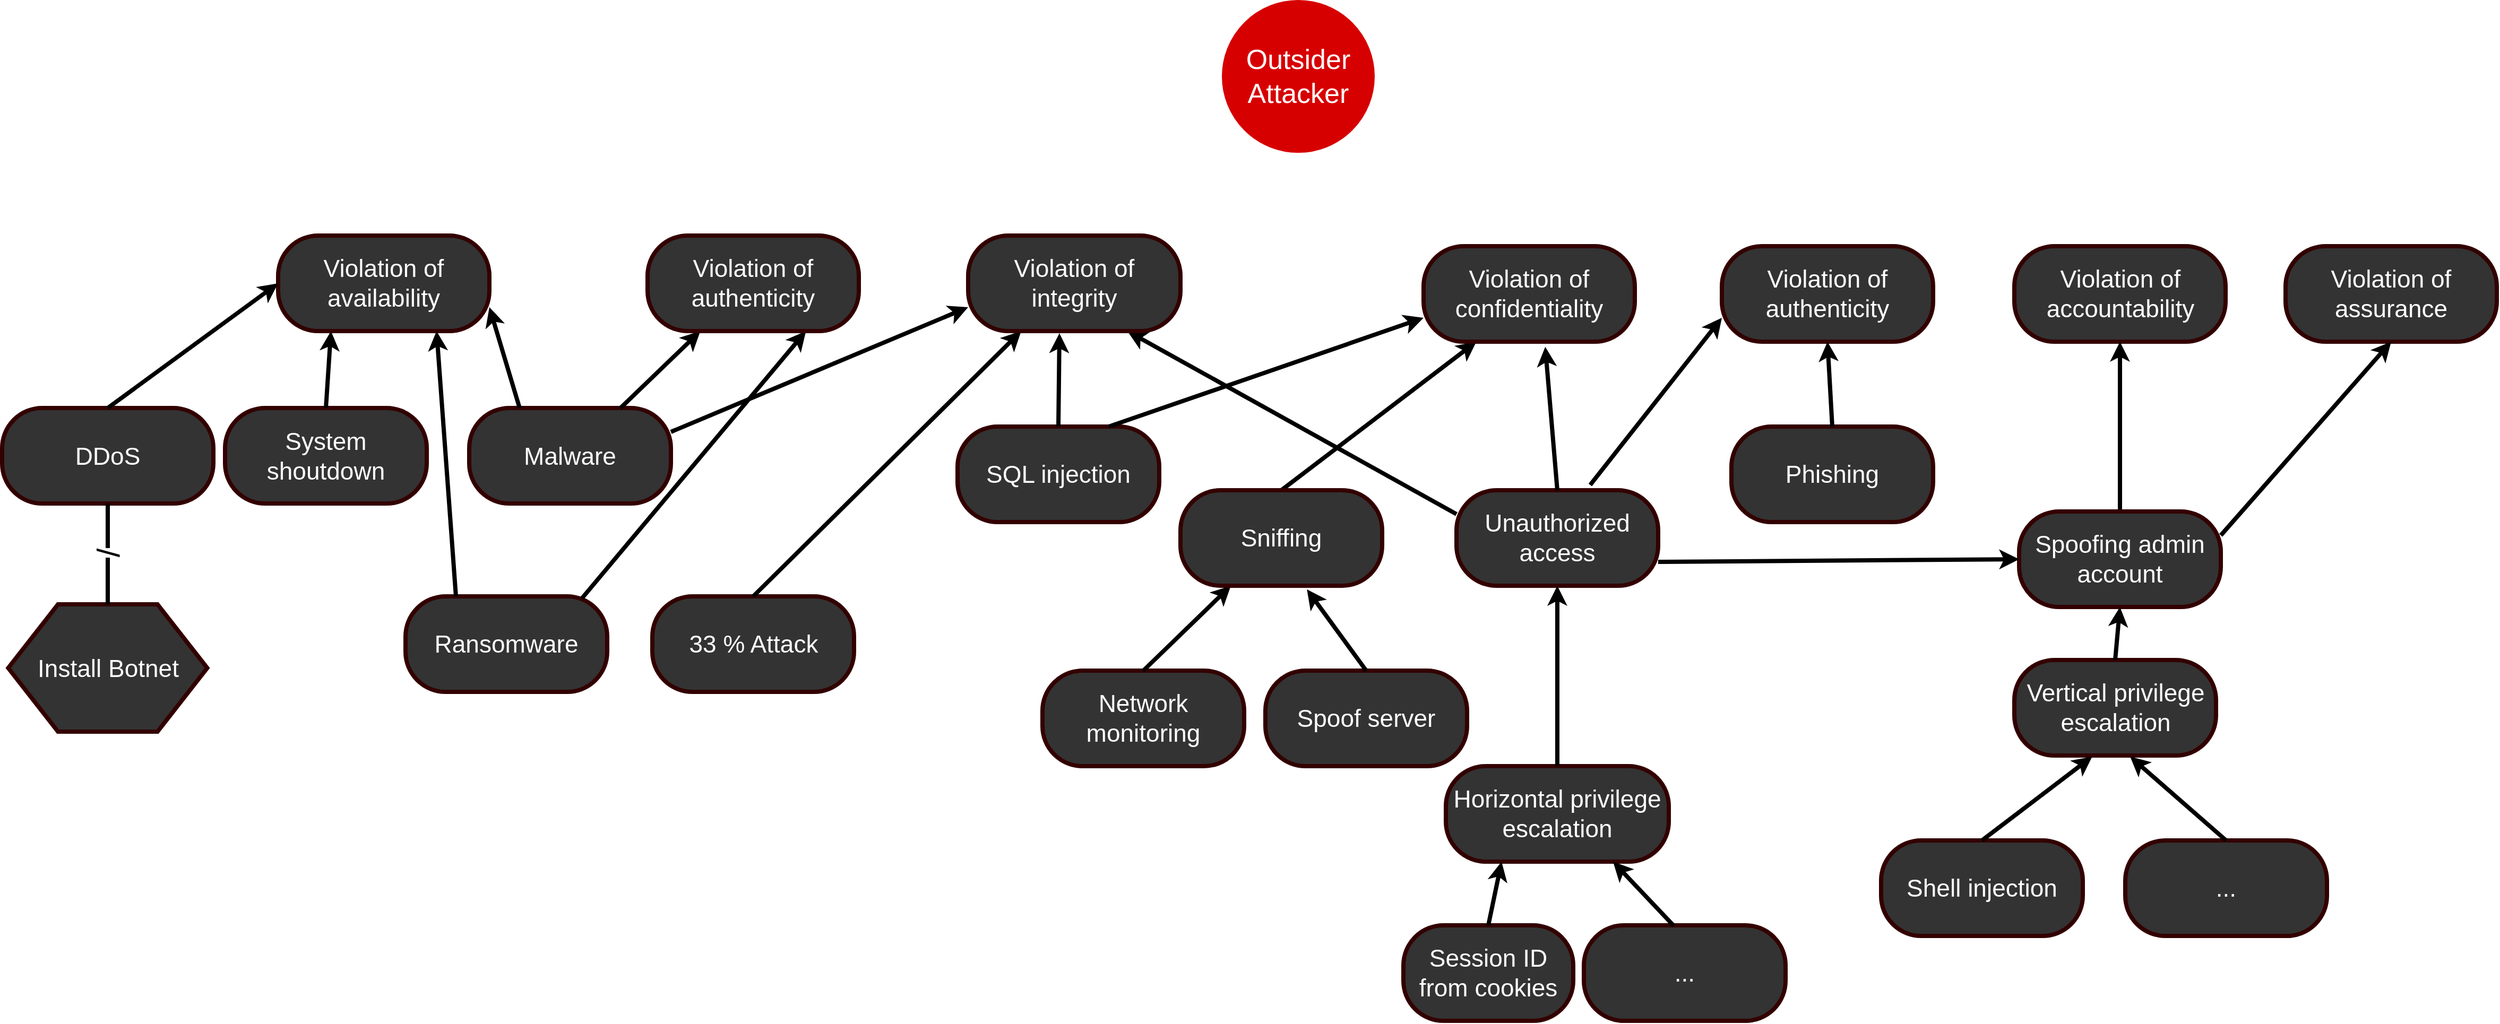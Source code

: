 <mxfile version="13.6.6" type="github">
  <diagram id="WXekA-x_xKKdpQk5buRY" name="Page-1">
    <mxGraphModel dx="3324" dy="1524" grid="1" gridSize="10" guides="1" tooltips="1" connect="1" arrows="1" fold="1" page="1" pageScale="1" pageWidth="827" pageHeight="1169" math="0" shadow="0">
      <root>
        <mxCell id="0" />
        <mxCell id="1" parent="0" />
        <mxCell id="DlGRc79BEeTdwHk6CGf6-8" value="&lt;font color=&quot;#ffffff&quot; style=&quot;font-size: 26px&quot;&gt;Outsider&lt;br&gt;Attacker&lt;br&gt;&lt;/font&gt;" style="ellipse;whiteSpace=wrap;html=1;aspect=fixed;strokeColor=#D70000;strokeWidth=4;fillColor=#D70000;gradientColor=none;" parent="1" vertex="1">
          <mxGeometry x="1171" y="150" width="140" height="140" as="geometry" />
        </mxCell>
        <mxCell id="DlGRc79BEeTdwHk6CGf6-10" value="&lt;font color=&quot;#ffffff&quot; style=&quot;font-size: 23px&quot;&gt;Violation of authenticity&lt;/font&gt;" style="rounded=1;whiteSpace=wrap;html=1;strokeColor=#330000;strokeWidth=4;fillColor=#333333;gradientColor=none;arcSize=42;" parent="1" vertex="1">
          <mxGeometry x="1640" y="380" width="199" height="90" as="geometry" />
        </mxCell>
        <mxCell id="IPLna0VPxRFClqa3Hea1-15" value="&lt;font color=&quot;#ffffff&quot; style=&quot;font-size: 23px&quot;&gt;Violation of accountability&lt;/font&gt;" style="rounded=1;whiteSpace=wrap;html=1;strokeColor=#330000;strokeWidth=4;fillColor=#333333;gradientColor=none;arcSize=42;" parent="1" vertex="1">
          <mxGeometry x="1915.5" y="380" width="199" height="90" as="geometry" />
        </mxCell>
        <mxCell id="sIusyyENx9pRCZR37-qB-7" style="edgeStyle=orthogonalEdgeStyle;jumpStyle=none;orthogonalLoop=1;jettySize=auto;html=1;entryX=0.5;entryY=1;entryDx=0;entryDy=0;endArrow=classicThin;endFill=0;strokeColor=none;strokeWidth=4;fontColor=#FFD966;curved=1;" parent="1" source="sIusyyENx9pRCZR37-qB-3" edge="1">
          <mxGeometry relative="1" as="geometry">
            <mxPoint x="499.5" y="480" as="targetPoint" />
          </mxGeometry>
        </mxCell>
        <mxCell id="sIusyyENx9pRCZR37-qB-3" value="&lt;font color=&quot;#ffffff&quot;&gt;&lt;span style=&quot;font-size: 23px&quot;&gt;System shoutdown&lt;/span&gt;&lt;/font&gt;" style="rounded=1;whiteSpace=wrap;html=1;strokeColor=#330000;strokeWidth=4;fillColor=#333333;gradientColor=none;arcSize=42;" parent="1" vertex="1">
          <mxGeometry x="230" y="532.5" width="190" height="90" as="geometry" />
        </mxCell>
        <mxCell id="sIusyyENx9pRCZR37-qB-11" value="" style="endArrow=classic;html=1;strokeColor=#000000;strokeWidth=4;fontColor=#FFD966;entryX=0.25;entryY=1;entryDx=0;entryDy=0;exitX=0.5;exitY=0;exitDx=0;exitDy=0;" parent="1" source="sIusyyENx9pRCZR37-qB-3" target="4Xz1LAIFI9X7awPdNAwh-1" edge="1">
          <mxGeometry width="50" height="50" relative="1" as="geometry">
            <mxPoint x="385" y="640" as="sourcePoint" />
            <mxPoint x="511.838" y="479.55" as="targetPoint" />
          </mxGeometry>
        </mxCell>
        <mxCell id="sIusyyENx9pRCZR37-qB-17" value="&lt;font color=&quot;#ffffff&quot;&gt;&lt;span style=&quot;font-size: 23px&quot;&gt;Unauthorized access&lt;/span&gt;&lt;/font&gt;" style="rounded=1;whiteSpace=wrap;html=1;strokeColor=#330000;strokeWidth=4;fillColor=#333333;gradientColor=none;arcSize=42;" parent="1" vertex="1">
          <mxGeometry x="1390" y="610" width="190" height="90" as="geometry" />
        </mxCell>
        <mxCell id="sIusyyENx9pRCZR37-qB-18" value="&lt;font color=&quot;#ffffff&quot;&gt;&lt;span style=&quot;font-size: 23px&quot;&gt;Network monitoring&lt;/span&gt;&lt;/font&gt;" style="rounded=1;whiteSpace=wrap;html=1;strokeColor=#330000;strokeWidth=4;fillColor=#333333;gradientColor=none;arcSize=42;" parent="1" vertex="1">
          <mxGeometry x="1000" y="780" width="190" height="90" as="geometry" />
        </mxCell>
        <mxCell id="sIusyyENx9pRCZR37-qB-19" value="&lt;font color=&quot;#ffffff&quot;&gt;&lt;span style=&quot;font-size: 23px&quot;&gt;Spoof server&lt;/span&gt;&lt;/font&gt;" style="rounded=1;whiteSpace=wrap;html=1;strokeColor=#330000;strokeWidth=4;fillColor=#333333;gradientColor=none;arcSize=42;" parent="1" vertex="1">
          <mxGeometry x="1210" y="780" width="190" height="90" as="geometry" />
        </mxCell>
        <mxCell id="sIusyyENx9pRCZR37-qB-20" value="" style="endArrow=classic;html=1;strokeColor=#000000;strokeWidth=4;fontColor=#FFD966;entryX=0.25;entryY=1;entryDx=0;entryDy=0;exitX=0.5;exitY=0;exitDx=0;exitDy=0;" parent="1" source="sIusyyENx9pRCZR37-qB-16" target="DlGRc79BEeTdwHk6CGf6-33" edge="1">
          <mxGeometry width="50" height="50" relative="1" as="geometry">
            <mxPoint x="929.5" y="509" as="sourcePoint" />
            <mxPoint x="819.06" y="420.99" as="targetPoint" />
          </mxGeometry>
        </mxCell>
        <mxCell id="sIusyyENx9pRCZR37-qB-21" value="" style="endArrow=classic;html=1;strokeColor=#000000;strokeWidth=4;fontColor=#FFD966;entryX=0.75;entryY=1;entryDx=0;entryDy=0;exitX=0;exitY=0.25;exitDx=0;exitDy=0;" parent="1" source="sIusyyENx9pRCZR37-qB-17" target="DlGRc79BEeTdwHk6CGf6-53" edge="1">
          <mxGeometry width="50" height="50" relative="1" as="geometry">
            <mxPoint x="1305" y="610" as="sourcePoint" />
            <mxPoint x="1369.75" y="500" as="targetPoint" />
          </mxGeometry>
        </mxCell>
        <mxCell id="sIusyyENx9pRCZR37-qB-24" value="" style="endArrow=classic;html=1;strokeColor=#000000;strokeWidth=4;fontColor=#FFD966;exitX=0.5;exitY=0;exitDx=0;exitDy=0;entryX=0.25;entryY=1;entryDx=0;entryDy=0;" parent="1" source="sIusyyENx9pRCZR37-qB-18" target="sIusyyENx9pRCZR37-qB-16" edge="1">
          <mxGeometry width="50" height="50" relative="1" as="geometry">
            <mxPoint x="1262.5" y="830" as="sourcePoint" />
            <mxPoint x="1381" y="740" as="targetPoint" />
          </mxGeometry>
        </mxCell>
        <mxCell id="sIusyyENx9pRCZR37-qB-25" value="" style="endArrow=classic;html=1;strokeColor=#000000;strokeWidth=4;fontColor=#FFD966;entryX=0.627;entryY=1.038;entryDx=0;entryDy=0;entryPerimeter=0;exitX=0.5;exitY=0;exitDx=0;exitDy=0;" parent="1" source="sIusyyENx9pRCZR37-qB-19" target="sIusyyENx9pRCZR37-qB-16" edge="1">
          <mxGeometry width="50" height="50" relative="1" as="geometry">
            <mxPoint x="1436" y="840" as="sourcePoint" />
            <mxPoint x="1380.01" y="754.86" as="targetPoint" />
          </mxGeometry>
        </mxCell>
        <mxCell id="sIusyyENx9pRCZR37-qB-28" value="&lt;font color=&quot;#ffffff&quot;&gt;&lt;span style=&quot;font-size: 23px&quot;&gt;Horizontal privilege escalation&lt;/span&gt;&lt;/font&gt;" style="rounded=1;whiteSpace=wrap;html=1;strokeColor=#330000;strokeWidth=4;fillColor=#333333;gradientColor=none;arcSize=42;" parent="1" vertex="1">
          <mxGeometry x="1380" y="870" width="210" height="90" as="geometry" />
        </mxCell>
        <mxCell id="sIusyyENx9pRCZR37-qB-29" value="" style="endArrow=classic;html=1;strokeColor=#000000;strokeWidth=4;fontColor=#FFD966;entryX=0.5;entryY=1;entryDx=0;entryDy=0;exitX=0.5;exitY=0;exitDx=0;exitDy=0;" parent="1" source="sIusyyENx9pRCZR37-qB-28" target="sIusyyENx9pRCZR37-qB-17" edge="1">
          <mxGeometry width="50" height="50" relative="1" as="geometry">
            <mxPoint x="1336" y="900" as="sourcePoint" />
            <mxPoint x="1260.13" y="803.42" as="targetPoint" />
          </mxGeometry>
        </mxCell>
        <mxCell id="sIusyyENx9pRCZR37-qB-30" value="&lt;font color=&quot;#ffffff&quot;&gt;&lt;span style=&quot;font-size: 23px&quot;&gt;Session ID from cookies&lt;/span&gt;&lt;/font&gt;" style="rounded=1;whiteSpace=wrap;html=1;strokeColor=#330000;strokeWidth=4;fillColor=#333333;gradientColor=none;arcSize=42;" parent="1" vertex="1">
          <mxGeometry x="1340" y="1020" width="160" height="90" as="geometry" />
        </mxCell>
        <mxCell id="sIusyyENx9pRCZR37-qB-32" value="" style="endArrow=classic;html=1;strokeColor=#000000;strokeWidth=4;fontColor=#FFD966;entryX=0.25;entryY=1;entryDx=0;entryDy=0;exitX=0.5;exitY=0;exitDx=0;exitDy=0;" parent="1" source="sIusyyENx9pRCZR37-qB-30" target="sIusyyENx9pRCZR37-qB-28" edge="1">
          <mxGeometry width="50" height="50" relative="1" as="geometry">
            <mxPoint x="1666" y="900" as="sourcePoint" />
            <mxPoint x="1576" y="810" as="targetPoint" />
          </mxGeometry>
        </mxCell>
        <mxCell id="sIusyyENx9pRCZR37-qB-33" value="&lt;font color=&quot;#ffffff&quot;&gt;&lt;span style=&quot;font-size: 23px&quot;&gt;...&lt;/span&gt;&lt;/font&gt;" style="rounded=1;whiteSpace=wrap;html=1;strokeColor=#330000;strokeWidth=4;fillColor=#333333;gradientColor=none;arcSize=42;" parent="1" vertex="1">
          <mxGeometry x="1510" y="1020" width="190" height="90" as="geometry" />
        </mxCell>
        <mxCell id="sIusyyENx9pRCZR37-qB-34" value="" style="endArrow=classic;html=1;strokeColor=#000000;strokeWidth=4;fontColor=#FFD966;entryX=0.75;entryY=1;entryDx=0;entryDy=0;exitX=0.446;exitY=0.006;exitDx=0;exitDy=0;exitPerimeter=0;" parent="1" source="sIusyyENx9pRCZR37-qB-33" target="sIusyyENx9pRCZR37-qB-28" edge="1">
          <mxGeometry width="50" height="50" relative="1" as="geometry">
            <mxPoint x="1570" y="1090" as="sourcePoint" />
            <mxPoint x="1666" y="990" as="targetPoint" />
          </mxGeometry>
        </mxCell>
        <mxCell id="aXA-L5Cqe3Xg6ogkvFO5-1" value="&lt;font color=&quot;#ffffff&quot; style=&quot;font-size: 23px&quot;&gt;Violation of assurance&lt;/font&gt;" style="rounded=1;whiteSpace=wrap;html=1;strokeColor=#330000;strokeWidth=4;fillColor=#333333;gradientColor=none;arcSize=42;" parent="1" vertex="1">
          <mxGeometry x="2171" y="380" width="199" height="90" as="geometry" />
        </mxCell>
        <mxCell id="aXA-L5Cqe3Xg6ogkvFO5-3" value="" style="endArrow=classic;html=1;strokeColor=#000000;strokeWidth=4;fontColor=#FFD966;entryX=0;entryY=0.75;entryDx=0;entryDy=0;exitX=0.663;exitY=-0.056;exitDx=0;exitDy=0;exitPerimeter=0;" parent="1" source="sIusyyENx9pRCZR37-qB-17" target="DlGRc79BEeTdwHk6CGf6-10" edge="1">
          <mxGeometry width="50" height="50" relative="1" as="geometry">
            <mxPoint x="1727.5" y="600" as="sourcePoint" />
            <mxPoint x="1434.624" y="504.86" as="targetPoint" />
          </mxGeometry>
        </mxCell>
        <mxCell id="aXA-L5Cqe3Xg6ogkvFO5-4" value="" style="endArrow=classic;html=1;strokeColor=#000000;strokeWidth=4;fontColor=#FFD966;entryX=0.5;entryY=1;entryDx=0;entryDy=0;exitX=0.5;exitY=0;exitDx=0;exitDy=0;" parent="1" source="aXA-L5Cqe3Xg6ogkvFO5-6" target="IPLna0VPxRFClqa3Hea1-15" edge="1">
          <mxGeometry width="50" height="50" relative="1" as="geometry">
            <mxPoint x="1870" y="600" as="sourcePoint" />
            <mxPoint x="1979.5" y="520" as="targetPoint" />
          </mxGeometry>
        </mxCell>
        <mxCell id="aXA-L5Cqe3Xg6ogkvFO5-5" value="" style="endArrow=classic;html=1;strokeColor=#000000;strokeWidth=4;fontColor=#FFD966;entryX=0.5;entryY=1;entryDx=0;entryDy=0;exitX=1;exitY=0.25;exitDx=0;exitDy=0;" parent="1" source="aXA-L5Cqe3Xg6ogkvFO5-6" target="aXA-L5Cqe3Xg6ogkvFO5-1" edge="1">
          <mxGeometry width="50" height="50" relative="1" as="geometry">
            <mxPoint x="2320" y="680" as="sourcePoint" />
            <mxPoint x="2386" y="640" as="targetPoint" />
          </mxGeometry>
        </mxCell>
        <mxCell id="aXA-L5Cqe3Xg6ogkvFO5-6" value="&lt;font color=&quot;#ffffff&quot;&gt;&lt;span style=&quot;font-size: 23px&quot;&gt;Spoofing admin account&lt;br&gt;&lt;/span&gt;&lt;/font&gt;" style="rounded=1;whiteSpace=wrap;html=1;strokeColor=#330000;strokeWidth=4;fillColor=#333333;gradientColor=none;arcSize=42;" parent="1" vertex="1">
          <mxGeometry x="1920" y="630" width="190" height="90" as="geometry" />
        </mxCell>
        <mxCell id="aXA-L5Cqe3Xg6ogkvFO5-7" value="" style="endArrow=classic;html=1;strokeColor=#000000;strokeWidth=4;fontColor=#FFD966;exitX=1;exitY=0.75;exitDx=0;exitDy=0;entryX=0;entryY=0.5;entryDx=0;entryDy=0;" parent="1" source="sIusyyENx9pRCZR37-qB-17" target="aXA-L5Cqe3Xg6ogkvFO5-6" edge="1">
          <mxGeometry width="50" height="50" relative="1" as="geometry">
            <mxPoint x="1940" y="720" as="sourcePoint" />
            <mxPoint x="2240" y="820" as="targetPoint" />
          </mxGeometry>
        </mxCell>
        <mxCell id="4Xz1LAIFI9X7awPdNAwh-1" value="&lt;font color=&quot;#ffffff&quot; style=&quot;font-size: 23px&quot;&gt;Violation of availability&lt;/font&gt;" style="rounded=1;whiteSpace=wrap;html=1;strokeColor=#330000;strokeWidth=4;fillColor=#333333;gradientColor=none;arcSize=42;" parent="1" vertex="1">
          <mxGeometry x="280" y="370" width="199" height="90" as="geometry" />
        </mxCell>
        <mxCell id="4Xz1LAIFI9X7awPdNAwh-2" value="&lt;font color=&quot;#ffffff&quot; style=&quot;font-size: 23px&quot;&gt;DDoS&lt;/font&gt;" style="rounded=1;whiteSpace=wrap;html=1;strokeColor=#330000;strokeWidth=4;fillColor=#333333;gradientColor=none;arcSize=42;" parent="1" vertex="1">
          <mxGeometry x="20" y="532.5" width="199" height="90" as="geometry" />
        </mxCell>
        <mxCell id="4Xz1LAIFI9X7awPdNAwh-3" value="" style="endArrow=classic;html=1;strokeColor=#000000;strokeWidth=4;fontColor=#FFD966;exitX=0.5;exitY=0;exitDx=0;exitDy=0;entryX=0;entryY=0.5;entryDx=0;entryDy=0;" parent="1" source="4Xz1LAIFI9X7awPdNAwh-2" target="4Xz1LAIFI9X7awPdNAwh-1" edge="1">
          <mxGeometry width="50" height="50" relative="1" as="geometry">
            <mxPoint x="-260" y="650" as="sourcePoint" />
            <mxPoint x="70" y="490" as="targetPoint" />
          </mxGeometry>
        </mxCell>
        <mxCell id="4Xz1LAIFI9X7awPdNAwh-4" value="&lt;font style=&quot;font-size: 23px&quot;&gt;Install Botnet&lt;/font&gt;" style="shape=hexagon;perimeter=hexagonPerimeter2;whiteSpace=wrap;html=1;fillColor=#333333;fontColor=#FFFFFF;rounded=0;strokeWidth=4;strokeColor=#330000;" parent="1" vertex="1">
          <mxGeometry x="25.75" y="717.5" width="187.5" height="120" as="geometry" />
        </mxCell>
        <mxCell id="4Xz1LAIFI9X7awPdNAwh-5" value="/" style="endArrow=none;html=1;fontColor=#000000;exitX=0.5;exitY=0;exitDx=0;exitDy=0;entryX=0.5;entryY=1;entryDx=0;entryDy=0;strokeWidth=4;horizontal=0;fontSize=30;" parent="1" source="4Xz1LAIFI9X7awPdNAwh-4" target="4Xz1LAIFI9X7awPdNAwh-2" edge="1">
          <mxGeometry width="50" height="50" relative="1" as="geometry">
            <mxPoint x="-40" y="662.5" as="sourcePoint" />
            <mxPoint x="-38.75" y="552.5" as="targetPoint" />
          </mxGeometry>
        </mxCell>
        <mxCell id="6WW5-cnt6JC9gOtjfUYh-1" value="&lt;font color=&quot;#ffffff&quot;&gt;&lt;span style=&quot;font-size: 23px&quot;&gt;33 % Attack&lt;/span&gt;&lt;/font&gt;" style="rounded=1;whiteSpace=wrap;html=1;strokeColor=#330000;strokeWidth=4;fillColor=#333333;gradientColor=none;arcSize=42;" parent="1" vertex="1">
          <mxGeometry x="632.5" y="710" width="190" height="90" as="geometry" />
        </mxCell>
        <mxCell id="6WW5-cnt6JC9gOtjfUYh-2" value="" style="endArrow=classic;html=1;strokeColor=#000000;strokeWidth=4;fontColor=#FFD966;entryX=0.25;entryY=1;entryDx=0;entryDy=0;exitX=0.5;exitY=0;exitDx=0;exitDy=0;" parent="1" source="6WW5-cnt6JC9gOtjfUYh-1" target="DlGRc79BEeTdwHk6CGf6-53" edge="1">
          <mxGeometry width="50" height="50" relative="1" as="geometry">
            <mxPoint x="1666" y="710" as="sourcePoint" />
            <mxPoint x="1670" y="500" as="targetPoint" />
          </mxGeometry>
        </mxCell>
        <mxCell id="6WW5-cnt6JC9gOtjfUYh-4" value="&lt;font color=&quot;#ffffff&quot;&gt;&lt;span style=&quot;font-size: 23px&quot;&gt;Vertical privilege escalation&lt;/span&gt;&lt;/font&gt;" style="rounded=1;whiteSpace=wrap;html=1;strokeColor=#330000;strokeWidth=4;fillColor=#333333;gradientColor=none;arcSize=42;" parent="1" vertex="1">
          <mxGeometry x="1915.5" y="770" width="190" height="90" as="geometry" />
        </mxCell>
        <mxCell id="6WW5-cnt6JC9gOtjfUYh-5" value="&lt;font color=&quot;#ffffff&quot;&gt;&lt;span style=&quot;font-size: 23px&quot;&gt;Shell injection&lt;/span&gt;&lt;/font&gt;" style="rounded=1;whiteSpace=wrap;html=1;strokeColor=#330000;strokeWidth=4;fillColor=#333333;gradientColor=none;arcSize=42;" parent="1" vertex="1">
          <mxGeometry x="1790" y="940" width="190" height="90" as="geometry" />
        </mxCell>
        <mxCell id="6WW5-cnt6JC9gOtjfUYh-6" value="" style="endArrow=classic;html=1;strokeColor=#000000;strokeWidth=4;fontColor=#FFD966;exitX=0.5;exitY=0;exitDx=0;exitDy=0;entryX=0.5;entryY=1;entryDx=0;entryDy=0;" parent="1" source="6WW5-cnt6JC9gOtjfUYh-4" target="aXA-L5Cqe3Xg6ogkvFO5-6" edge="1">
          <mxGeometry width="50" height="50" relative="1" as="geometry">
            <mxPoint x="2500" y="1029.19" as="sourcePoint" />
            <mxPoint x="2265" y="680" as="targetPoint" />
          </mxGeometry>
        </mxCell>
        <mxCell id="6WW5-cnt6JC9gOtjfUYh-7" value="" style="endArrow=classic;html=1;strokeColor=#000000;strokeWidth=4;fontColor=#FFD966;entryX=0.386;entryY=1.011;entryDx=0;entryDy=0;exitX=0.5;exitY=0;exitDx=0;exitDy=0;entryPerimeter=0;" parent="1" source="6WW5-cnt6JC9gOtjfUYh-5" target="6WW5-cnt6JC9gOtjfUYh-4" edge="1">
          <mxGeometry width="50" height="50" relative="1" as="geometry">
            <mxPoint x="2245" y="819.19" as="sourcePoint" />
            <mxPoint x="2353.381" y="670.18" as="targetPoint" />
          </mxGeometry>
        </mxCell>
        <mxCell id="6WW5-cnt6JC9gOtjfUYh-8" value="&lt;font color=&quot;#ffffff&quot;&gt;&lt;span style=&quot;font-size: 23px&quot;&gt;...&lt;/span&gt;&lt;/font&gt;" style="rounded=1;whiteSpace=wrap;html=1;strokeColor=#330000;strokeWidth=4;fillColor=#333333;gradientColor=none;arcSize=42;" parent="1" vertex="1">
          <mxGeometry x="2020" y="940" width="190" height="90" as="geometry" />
        </mxCell>
        <mxCell id="6WW5-cnt6JC9gOtjfUYh-9" value="" style="endArrow=classic;html=1;strokeColor=#000000;strokeWidth=4;fontColor=#FFD966;entryX=0.574;entryY=1.011;entryDx=0;entryDy=0;exitX=0.5;exitY=0;exitDx=0;exitDy=0;entryPerimeter=0;" parent="1" source="6WW5-cnt6JC9gOtjfUYh-8" target="6WW5-cnt6JC9gOtjfUYh-4" edge="1">
          <mxGeometry width="50" height="50" relative="1" as="geometry">
            <mxPoint x="2145" y="998.19" as="sourcePoint" />
            <mxPoint x="2223.34" y="910.18" as="targetPoint" />
          </mxGeometry>
        </mxCell>
        <mxCell id="bCTjrBqidBZlabB520P9-1" value="&lt;font color=&quot;#ffffff&quot;&gt;&lt;span style=&quot;font-size: 23px&quot;&gt;Malware&lt;/span&gt;&lt;/font&gt;" style="rounded=1;whiteSpace=wrap;html=1;strokeColor=#330000;strokeWidth=4;fillColor=#333333;gradientColor=none;arcSize=42;" parent="1" vertex="1">
          <mxGeometry x="460" y="532.5" width="190" height="90" as="geometry" />
        </mxCell>
        <mxCell id="bCTjrBqidBZlabB520P9-2" value="&lt;font color=&quot;#ffffff&quot;&gt;&lt;span style=&quot;font-size: 23px&quot;&gt;Ransomware&lt;/span&gt;&lt;/font&gt;" style="rounded=1;whiteSpace=wrap;html=1;strokeColor=#330000;strokeWidth=4;fillColor=#333333;gradientColor=none;arcSize=42;" parent="1" vertex="1">
          <mxGeometry x="400" y="710" width="190" height="90" as="geometry" />
        </mxCell>
        <mxCell id="bCTjrBqidBZlabB520P9-3" value="" style="endArrow=classic;html=1;strokeColor=#000000;strokeWidth=4;fontColor=#FFD966;entryX=0;entryY=0.75;entryDx=0;entryDy=0;exitX=1;exitY=0.25;exitDx=0;exitDy=0;" parent="1" source="bCTjrBqidBZlabB520P9-1" target="DlGRc79BEeTdwHk6CGf6-53" edge="1">
          <mxGeometry width="50" height="50" relative="1" as="geometry">
            <mxPoint x="670" y="550" as="sourcePoint" />
            <mxPoint x="787" y="480" as="targetPoint" />
          </mxGeometry>
        </mxCell>
        <mxCell id="bCTjrBqidBZlabB520P9-4" value="" style="endArrow=classic;html=1;strokeColor=#000000;strokeWidth=4;fontColor=#FFD966;exitX=0.25;exitY=0;exitDx=0;exitDy=0;entryX=1;entryY=0.75;entryDx=0;entryDy=0;" parent="1" source="bCTjrBqidBZlabB520P9-1" target="4Xz1LAIFI9X7awPdNAwh-1" edge="1">
          <mxGeometry width="50" height="50" relative="1" as="geometry">
            <mxPoint x="270" y="1072.5" as="sourcePoint" />
            <mxPoint x="521" y="860" as="targetPoint" />
          </mxGeometry>
        </mxCell>
        <mxCell id="bCTjrBqidBZlabB520P9-6" value="" style="endArrow=classic;html=1;strokeColor=#000000;strokeWidth=4;fontColor=#FFD966;exitX=0.75;exitY=0;exitDx=0;exitDy=0;entryX=0.25;entryY=1;entryDx=0;entryDy=0;" parent="1" source="bCTjrBqidBZlabB520P9-1" target="Y9jGu7FUKvUj33mYjAPk-3" edge="1">
          <mxGeometry width="50" height="50" relative="1" as="geometry">
            <mxPoint x="1210" y="1051.5" as="sourcePoint" />
            <mxPoint x="1600" y="440" as="targetPoint" />
          </mxGeometry>
        </mxCell>
        <mxCell id="sIusyyENx9pRCZR37-qB-22" value="" style="endArrow=classic;html=1;strokeColor=#000000;strokeWidth=4;fontColor=#FFD966;entryX=0.576;entryY=1.054;entryDx=0;entryDy=0;exitX=0.5;exitY=0;exitDx=0;exitDy=0;entryPerimeter=0;" parent="1" source="sIusyyENx9pRCZR37-qB-17" target="DlGRc79BEeTdwHk6CGf6-33" edge="1">
          <mxGeometry width="50" height="50" relative="1" as="geometry">
            <mxPoint x="1602.5" y="610" as="sourcePoint" />
            <mxPoint x="1670" y="500" as="targetPoint" />
          </mxGeometry>
        </mxCell>
        <mxCell id="bCTjrBqidBZlabB520P9-7" value="" style="endArrow=classic;html=1;strokeColor=#000000;strokeWidth=4;fontColor=#FFD966;exitX=0.25;exitY=0;exitDx=0;exitDy=0;entryX=0.75;entryY=1;entryDx=0;entryDy=0;" parent="1" source="bCTjrBqidBZlabB520P9-2" target="4Xz1LAIFI9X7awPdNAwh-1" edge="1">
          <mxGeometry width="50" height="50" relative="1" as="geometry">
            <mxPoint x="802.5" y="830" as="sourcePoint" />
            <mxPoint x="875.67" y="734.86" as="targetPoint" />
          </mxGeometry>
        </mxCell>
        <mxCell id="bCTjrBqidBZlabB520P9-8" value="" style="endArrow=classic;html=1;strokeColor=#000000;strokeWidth=4;fontColor=#FFD966;exitX=0.874;exitY=0.022;exitDx=0;exitDy=0;entryX=0.75;entryY=1;entryDx=0;entryDy=0;exitPerimeter=0;" parent="1" source="bCTjrBqidBZlabB520P9-2" target="Y9jGu7FUKvUj33mYjAPk-3" edge="1">
          <mxGeometry width="50" height="50" relative="1" as="geometry">
            <mxPoint x="875" y="700" as="sourcePoint" />
            <mxPoint x="734.75" y="480" as="targetPoint" />
          </mxGeometry>
        </mxCell>
        <mxCell id="bCTjrBqidBZlabB520P9-9" value="&lt;font color=&quot;#ffffff&quot;&gt;&lt;span style=&quot;font-size: 23px&quot;&gt;Phishing&lt;br&gt;&lt;/span&gt;&lt;/font&gt;" style="rounded=1;whiteSpace=wrap;html=1;strokeColor=#330000;strokeWidth=4;fillColor=#333333;gradientColor=none;arcSize=42;" parent="1" vertex="1">
          <mxGeometry x="1649" y="550" width="190" height="90" as="geometry" />
        </mxCell>
        <mxCell id="bCTjrBqidBZlabB520P9-11" value="" style="endArrow=classic;html=1;strokeColor=#000000;strokeWidth=4;fontColor=#FFD966;exitX=0.5;exitY=0;exitDx=0;exitDy=0;entryX=0.5;entryY=1;entryDx=0;entryDy=0;" parent="1" source="bCTjrBqidBZlabB520P9-9" target="DlGRc79BEeTdwHk6CGf6-10" edge="1">
          <mxGeometry width="50" height="50" relative="1" as="geometry">
            <mxPoint x="1996.06" y="943.96" as="sourcePoint" />
            <mxPoint x="1740" y="590" as="targetPoint" />
          </mxGeometry>
        </mxCell>
        <mxCell id="DlGRc79BEeTdwHk6CGf6-33" value="&lt;font color=&quot;#ffffff&quot; style=&quot;font-size: 23px&quot;&gt;Violation of confidentiality&lt;/font&gt;&lt;span style=&quot;font-family: monospace ; font-size: 0px&quot;&gt;3CmxGraphModel%3E%3Croot%3E%3CmxCell%20id%3D%220%22%2F%3E%3CmxCell%20id%3D%221%22%20parent%3D%220%22%2F%3E%3CmxCell%20id%3D%222%22%20value%3D%22%26lt%3Bfont%20color%3D%26quot%3B%23ffffff%26quot%3B%20style%3D%26quot%3Bfont-size%3A%2023px%26quot%3B%26gt%3BViolation%20of%20availability%26lt%3B%2Ffont%26gt%3B%22%20style%3D%22rounded%3D1%3BwhiteSpace%3Dwrap%3Bhtml%3D1%3BstrokeColor%3D%23330000%3BstrokeWidth%3D4%3BfillColor%3D%23333333%3BgradientColor%3Dnone%3BarcSize%3D42%3B%22%20vertex%3D%221%22%20parent%3D%221%22%3E%3CmxGeometry%20x%3D%22530%22%20y%3D%22260%22%20width%3D%22199%22%20height%3D%2290%22%20as%3D%22geometry%22%2F%3E%3C%2FmxCell%3E%3C%2Froot%3E%3C%2FmxGraphModel%3E&lt;/span&gt;" style="rounded=1;whiteSpace=wrap;html=1;strokeColor=#330000;strokeWidth=4;fillColor=#333333;gradientColor=none;arcSize=42;" parent="1" vertex="1">
          <mxGeometry x="1359" y="380" width="199" height="90" as="geometry" />
        </mxCell>
        <mxCell id="DlGRc79BEeTdwHk6CGf6-53" value="&lt;font color=&quot;#ffffff&quot; style=&quot;font-size: 23px&quot;&gt;Violation of integrity&lt;/font&gt;&lt;span style=&quot;font-family: monospace ; font-size: 0px&quot;&gt;%3CmxGraphModel%3E%3Croot%3E%3CmxCell%20id%3D%220%22%2F%3E%3CmxCell%20id%3D%221%22%20parent%3D%220%22%2F%3E%3CmxCell%20id%3D%222%22%20value%3D%22%26lt%3Bfont%20color%3D%26quot%3B%23ffffff%26quot%3B%20style%3D%26quot%3Bfont-size%3A%2023px%26quot%3B%26gt%3BViolation%20of%20availability%26lt%3B%2Ffont%26gt%3B%22%20style%3D%22rounded%3D1%3BwhiteSpace%3Dwrap%3Bhtml%3D1%3BstrokeColor%3D%23330000%3BstrokeWidth%3D4%3BfillColor%3D%23333333%3BgradientColor%3Dnone%3BarcSize%3D42%3B%22%20vertex%3D%221%22%20parent%3D%221%22%3E%3CmxGeometry%20x%3D%22530%22%20y%3D%22260%22%20width%3D%22199%22%20height%3D%2290%22%20as%3D%22geometry%22%2F%3E%3C%2FmxCell%3E%3C%2Froot%3E%3C%2FmxGraphModel%3E&lt;/span&gt;" style="rounded=1;whiteSpace=wrap;html=1;strokeColor=#330000;strokeWidth=4;fillColor=#333333;gradientColor=none;arcSize=42;" parent="1" vertex="1">
          <mxGeometry x="930" y="370" width="200" height="90" as="geometry" />
        </mxCell>
        <mxCell id="sIusyyENx9pRCZR37-qB-16" value="&lt;font color=&quot;#ffffff&quot;&gt;&lt;span style=&quot;font-size: 23px&quot;&gt;Sniffing&lt;/span&gt;&lt;/font&gt;" style="rounded=1;whiteSpace=wrap;html=1;strokeColor=#330000;strokeWidth=4;fillColor=#333333;gradientColor=none;arcSize=42;" parent="1" vertex="1">
          <mxGeometry x="1130" y="610" width="190" height="90" as="geometry" />
        </mxCell>
        <mxCell id="Y9jGu7FUKvUj33mYjAPk-3" value="&lt;font color=&quot;#ffffff&quot; style=&quot;font-size: 23px&quot;&gt;Violation of authenticity&lt;/font&gt;" style="rounded=1;whiteSpace=wrap;html=1;strokeColor=#330000;strokeWidth=4;fillColor=#333333;gradientColor=none;arcSize=42;" vertex="1" parent="1">
          <mxGeometry x="628" y="370" width="199" height="90" as="geometry" />
        </mxCell>
        <mxCell id="Y9jGu7FUKvUj33mYjAPk-6" value="&lt;font color=&quot;#ffffff&quot;&gt;&lt;span style=&quot;font-size: 23px&quot;&gt;SQL injection&lt;/span&gt;&lt;/font&gt;" style="rounded=1;whiteSpace=wrap;html=1;strokeColor=#330000;strokeWidth=4;fillColor=#333333;gradientColor=none;arcSize=42;" vertex="1" parent="1">
          <mxGeometry x="920" y="550" width="190" height="90" as="geometry" />
        </mxCell>
        <mxCell id="Y9jGu7FUKvUj33mYjAPk-10" value="" style="endArrow=classic;html=1;strokeColor=#000000;strokeWidth=4;fontColor=#FFD966;exitX=0.5;exitY=0;exitDx=0;exitDy=0;entryX=0.43;entryY=1.022;entryDx=0;entryDy=0;entryPerimeter=0;" edge="1" parent="1" source="Y9jGu7FUKvUj33mYjAPk-6" target="DlGRc79BEeTdwHk6CGf6-53">
          <mxGeometry width="50" height="50" relative="1" as="geometry">
            <mxPoint x="775" y="637.5" as="sourcePoint" />
            <mxPoint x="1000" y="450" as="targetPoint" />
          </mxGeometry>
        </mxCell>
        <mxCell id="Y9jGu7FUKvUj33mYjAPk-12" value="" style="endArrow=classic;html=1;strokeColor=#000000;strokeWidth=4;fontColor=#FFD966;entryX=0;entryY=0.75;entryDx=0;entryDy=0;exitX=0.75;exitY=0;exitDx=0;exitDy=0;" edge="1" parent="1" source="Y9jGu7FUKvUj33mYjAPk-6" target="DlGRc79BEeTdwHk6CGf6-33">
          <mxGeometry width="50" height="50" relative="1" as="geometry">
            <mxPoint x="1070" y="520" as="sourcePoint" />
            <mxPoint x="1010" y="460" as="targetPoint" />
          </mxGeometry>
        </mxCell>
      </root>
    </mxGraphModel>
  </diagram>
</mxfile>
